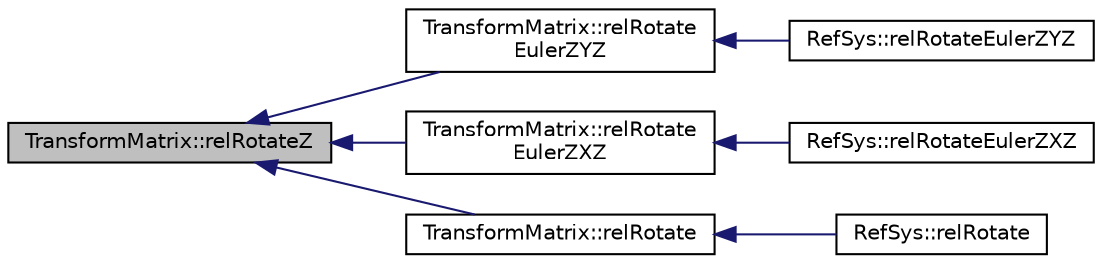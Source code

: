 digraph "TransformMatrix::relRotateZ"
{
  edge [fontname="Helvetica",fontsize="10",labelfontname="Helvetica",labelfontsize="10"];
  node [fontname="Helvetica",fontsize="10",shape=record];
  rankdir="LR";
  Node1 [label="TransformMatrix::relRotateZ",height=0.2,width=0.4,color="black", fillcolor="grey75", style="filled" fontcolor="black"];
  Node1 -> Node2 [dir="back",color="midnightblue",fontsize="10",style="solid",fontname="Helvetica"];
  Node2 [label="TransformMatrix::relRotate\lEulerZYZ",height=0.2,width=0.4,color="black", fillcolor="white", style="filled",URL="$classTransformMatrix.html#a52cd13a210fb835f8c39f82830780d08",tooltip="Applies an Euler rotation around z, y&#39;, z&#39;&#39; Applies three rotations around z, x&#39; and z&#39;&#39;..."];
  Node2 -> Node3 [dir="back",color="midnightblue",fontsize="10",style="solid",fontname="Helvetica"];
  Node3 [label="RefSys::relRotateEulerZYZ",height=0.2,width=0.4,color="black", fillcolor="white", style="filled",URL="$classRefSys.html#a01add4986306de6b3de628504e8536d9",tooltip="Rotates the reference system This methods rotates the reference system with the Euler ZYZ angles..."];
  Node1 -> Node4 [dir="back",color="midnightblue",fontsize="10",style="solid",fontname="Helvetica"];
  Node4 [label="TransformMatrix::relRotate\lEulerZXZ",height=0.2,width=0.4,color="black", fillcolor="white", style="filled",URL="$classTransformMatrix.html#aa4a1f915ff428d0e3bb9fa43dd0974b5",tooltip="Applies an Euler rotation around z, x&#39;, z&#39;&#39; Applies three rotations around z, x&#39; and z&#39;&#39;..."];
  Node4 -> Node5 [dir="back",color="midnightblue",fontsize="10",style="solid",fontname="Helvetica"];
  Node5 [label="RefSys::relRotateEulerZXZ",height=0.2,width=0.4,color="black", fillcolor="white", style="filled",URL="$classRefSys.html#a98574be4d68cc6e691df898596009335",tooltip="Rotates the reference system This methods rotates the reference system with the Euler ZXZ angles..."];
  Node1 -> Node6 [dir="back",color="midnightblue",fontsize="10",style="solid",fontname="Helvetica"];
  Node6 [label="TransformMatrix::relRotate",height=0.2,width=0.4,color="black", fillcolor="white", style="filled",URL="$classTransformMatrix.html#a00dc5a7c72440944e3fde54dde9bfb5d",tooltip="Applies a Roll-Pitch-Yaw rotation around x, y, z Applies three rotations around the fixed reference s..."];
  Node6 -> Node7 [dir="back",color="midnightblue",fontsize="10",style="solid",fontname="Helvetica"];
  Node7 [label="RefSys::relRotate",height=0.2,width=0.4,color="black", fillcolor="white", style="filled",URL="$classRefSys.html#a0d9f1e184254e14464040e22da66b2cf",tooltip="Rotates the reference system This methods rotates the reference system The origin is kept unmoved..."];
}
